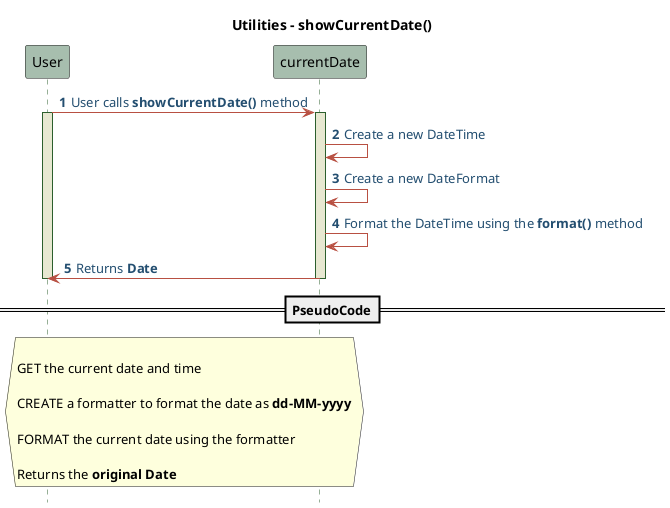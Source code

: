 @startuml Utilities-Sequence-Pseudo

!define POSITIVERESPONSE 90EE90
!define NEGATIVEERESPONSE EFBBBB
!define NUETRALRESPONSE F2DC79

skinparam sequence{
    ParticipantBackgroundColor #A7BEAE
    LifeLineBackgroundColor #E7E8D1
    LifeLineBorderColor #2C5F2D
    ActorBackgroundColor #FC766AFF
    ActorBorderColor #FC766AFF
    ArrowColor #B85042
    ArrowFontColor #234E70
}

title   **Utilities - showCurrentDate()**
autonumber 1
hide footbox
User -> currentDate: User calls **showCurrentDate()** method
activate User
activate currentDate
currentDate -> currentDate: Create a new DateTime
currentDate -> currentDate: Create a new DateFormat
currentDate -> currentDate: Format the DateTime using the **format()** method
currentDate -> User: Returns **Date**
deactivate User
deactivate currentDate

==PseudoCode==
hnote across

GET the current date and time

CREATE a formatter to format the date as **dd-MM-yyyy**

FORMAT the current date using the formatter

Returns the **original Date**
end note
@enduml